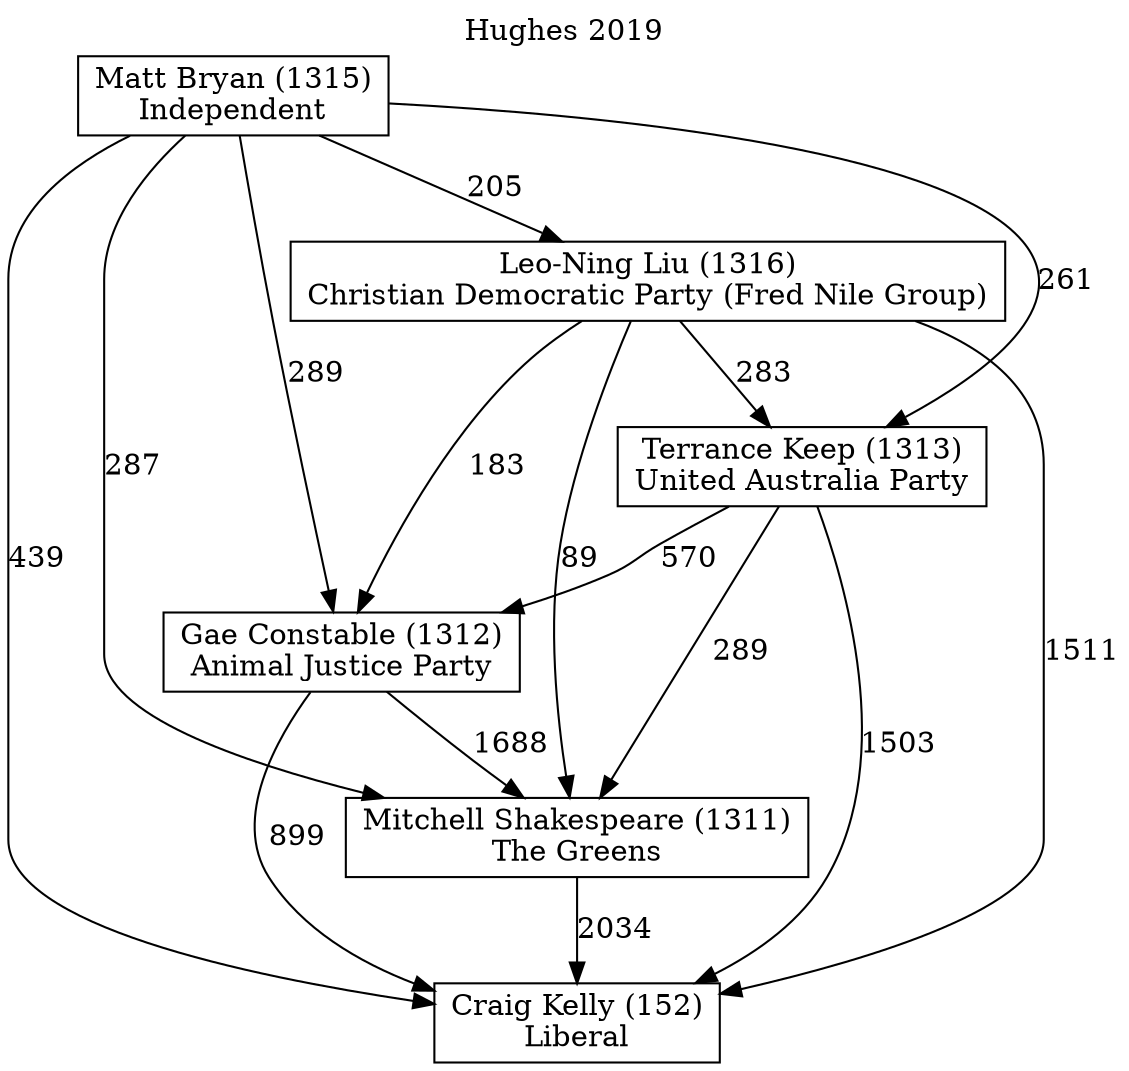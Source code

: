 // House preference flow
digraph "Craig Kelly (152)_Hughes_2019" {
	graph [label="Hughes 2019" labelloc=t mclimit=2]
	node [shape=box]
	"Craig Kelly (152)" [label="Craig Kelly (152)
Liberal"]
	"Mitchell Shakespeare (1311)" [label="Mitchell Shakespeare (1311)
The Greens"]
	"Gae Constable (1312)" [label="Gae Constable (1312)
Animal Justice Party"]
	"Terrance Keep (1313)" [label="Terrance Keep (1313)
United Australia Party"]
	"Leo-Ning Liu (1316)" [label="Leo-Ning Liu (1316)
Christian Democratic Party (Fred Nile Group)"]
	"Matt Bryan (1315)" [label="Matt Bryan (1315)
Independent"]
	"Mitchell Shakespeare (1311)" -> "Craig Kelly (152)" [label=2034]
	"Gae Constable (1312)" -> "Mitchell Shakespeare (1311)" [label=1688]
	"Terrance Keep (1313)" -> "Gae Constable (1312)" [label=570]
	"Leo-Ning Liu (1316)" -> "Terrance Keep (1313)" [label=283]
	"Matt Bryan (1315)" -> "Leo-Ning Liu (1316)" [label=205]
	"Gae Constable (1312)" -> "Craig Kelly (152)" [label=899]
	"Terrance Keep (1313)" -> "Craig Kelly (152)" [label=1503]
	"Leo-Ning Liu (1316)" -> "Craig Kelly (152)" [label=1511]
	"Matt Bryan (1315)" -> "Craig Kelly (152)" [label=439]
	"Matt Bryan (1315)" -> "Terrance Keep (1313)" [label=261]
	"Leo-Ning Liu (1316)" -> "Gae Constable (1312)" [label=183]
	"Matt Bryan (1315)" -> "Gae Constable (1312)" [label=289]
	"Terrance Keep (1313)" -> "Mitchell Shakespeare (1311)" [label=289]
	"Leo-Ning Liu (1316)" -> "Mitchell Shakespeare (1311)" [label=89]
	"Matt Bryan (1315)" -> "Mitchell Shakespeare (1311)" [label=287]
}
